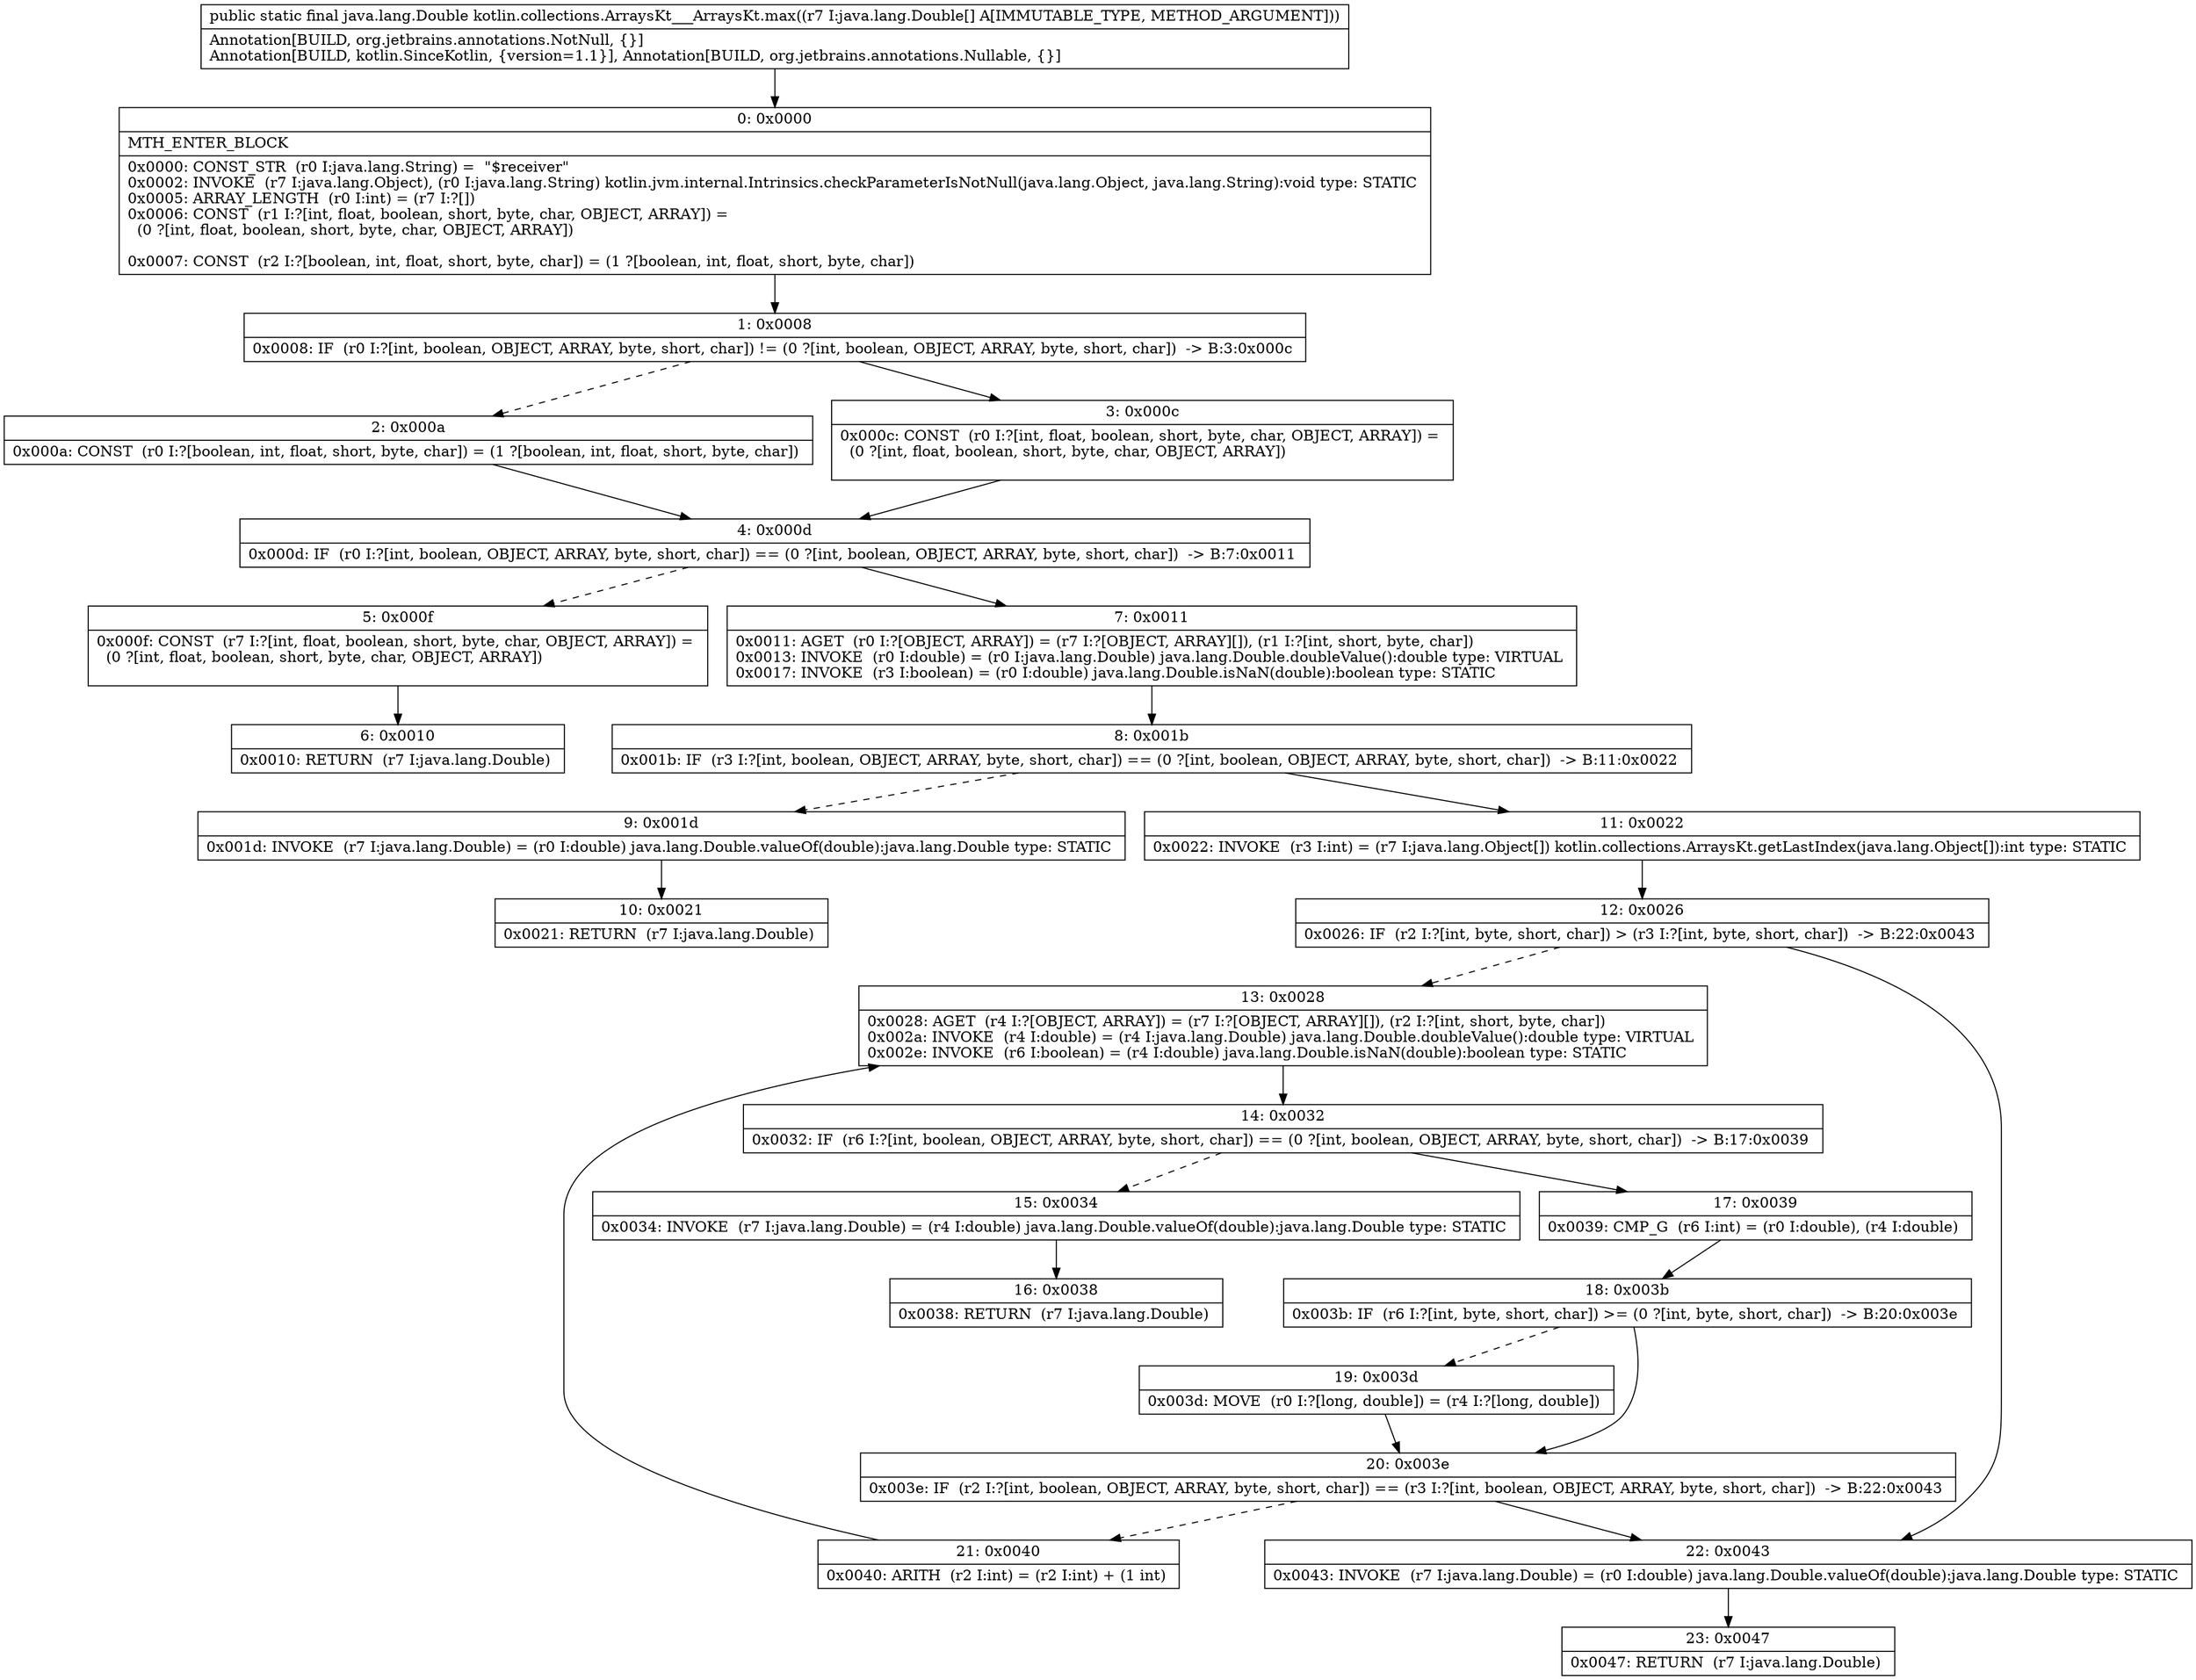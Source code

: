 digraph "CFG forkotlin.collections.ArraysKt___ArraysKt.max([Ljava\/lang\/Double;)Ljava\/lang\/Double;" {
Node_0 [shape=record,label="{0\:\ 0x0000|MTH_ENTER_BLOCK\l|0x0000: CONST_STR  (r0 I:java.lang.String) =  \"$receiver\" \l0x0002: INVOKE  (r7 I:java.lang.Object), (r0 I:java.lang.String) kotlin.jvm.internal.Intrinsics.checkParameterIsNotNull(java.lang.Object, java.lang.String):void type: STATIC \l0x0005: ARRAY_LENGTH  (r0 I:int) = (r7 I:?[]) \l0x0006: CONST  (r1 I:?[int, float, boolean, short, byte, char, OBJECT, ARRAY]) = \l  (0 ?[int, float, boolean, short, byte, char, OBJECT, ARRAY])\l \l0x0007: CONST  (r2 I:?[boolean, int, float, short, byte, char]) = (1 ?[boolean, int, float, short, byte, char]) \l}"];
Node_1 [shape=record,label="{1\:\ 0x0008|0x0008: IF  (r0 I:?[int, boolean, OBJECT, ARRAY, byte, short, char]) != (0 ?[int, boolean, OBJECT, ARRAY, byte, short, char])  \-\> B:3:0x000c \l}"];
Node_2 [shape=record,label="{2\:\ 0x000a|0x000a: CONST  (r0 I:?[boolean, int, float, short, byte, char]) = (1 ?[boolean, int, float, short, byte, char]) \l}"];
Node_3 [shape=record,label="{3\:\ 0x000c|0x000c: CONST  (r0 I:?[int, float, boolean, short, byte, char, OBJECT, ARRAY]) = \l  (0 ?[int, float, boolean, short, byte, char, OBJECT, ARRAY])\l \l}"];
Node_4 [shape=record,label="{4\:\ 0x000d|0x000d: IF  (r0 I:?[int, boolean, OBJECT, ARRAY, byte, short, char]) == (0 ?[int, boolean, OBJECT, ARRAY, byte, short, char])  \-\> B:7:0x0011 \l}"];
Node_5 [shape=record,label="{5\:\ 0x000f|0x000f: CONST  (r7 I:?[int, float, boolean, short, byte, char, OBJECT, ARRAY]) = \l  (0 ?[int, float, boolean, short, byte, char, OBJECT, ARRAY])\l \l}"];
Node_6 [shape=record,label="{6\:\ 0x0010|0x0010: RETURN  (r7 I:java.lang.Double) \l}"];
Node_7 [shape=record,label="{7\:\ 0x0011|0x0011: AGET  (r0 I:?[OBJECT, ARRAY]) = (r7 I:?[OBJECT, ARRAY][]), (r1 I:?[int, short, byte, char]) \l0x0013: INVOKE  (r0 I:double) = (r0 I:java.lang.Double) java.lang.Double.doubleValue():double type: VIRTUAL \l0x0017: INVOKE  (r3 I:boolean) = (r0 I:double) java.lang.Double.isNaN(double):boolean type: STATIC \l}"];
Node_8 [shape=record,label="{8\:\ 0x001b|0x001b: IF  (r3 I:?[int, boolean, OBJECT, ARRAY, byte, short, char]) == (0 ?[int, boolean, OBJECT, ARRAY, byte, short, char])  \-\> B:11:0x0022 \l}"];
Node_9 [shape=record,label="{9\:\ 0x001d|0x001d: INVOKE  (r7 I:java.lang.Double) = (r0 I:double) java.lang.Double.valueOf(double):java.lang.Double type: STATIC \l}"];
Node_10 [shape=record,label="{10\:\ 0x0021|0x0021: RETURN  (r7 I:java.lang.Double) \l}"];
Node_11 [shape=record,label="{11\:\ 0x0022|0x0022: INVOKE  (r3 I:int) = (r7 I:java.lang.Object[]) kotlin.collections.ArraysKt.getLastIndex(java.lang.Object[]):int type: STATIC \l}"];
Node_12 [shape=record,label="{12\:\ 0x0026|0x0026: IF  (r2 I:?[int, byte, short, char]) \> (r3 I:?[int, byte, short, char])  \-\> B:22:0x0043 \l}"];
Node_13 [shape=record,label="{13\:\ 0x0028|0x0028: AGET  (r4 I:?[OBJECT, ARRAY]) = (r7 I:?[OBJECT, ARRAY][]), (r2 I:?[int, short, byte, char]) \l0x002a: INVOKE  (r4 I:double) = (r4 I:java.lang.Double) java.lang.Double.doubleValue():double type: VIRTUAL \l0x002e: INVOKE  (r6 I:boolean) = (r4 I:double) java.lang.Double.isNaN(double):boolean type: STATIC \l}"];
Node_14 [shape=record,label="{14\:\ 0x0032|0x0032: IF  (r6 I:?[int, boolean, OBJECT, ARRAY, byte, short, char]) == (0 ?[int, boolean, OBJECT, ARRAY, byte, short, char])  \-\> B:17:0x0039 \l}"];
Node_15 [shape=record,label="{15\:\ 0x0034|0x0034: INVOKE  (r7 I:java.lang.Double) = (r4 I:double) java.lang.Double.valueOf(double):java.lang.Double type: STATIC \l}"];
Node_16 [shape=record,label="{16\:\ 0x0038|0x0038: RETURN  (r7 I:java.lang.Double) \l}"];
Node_17 [shape=record,label="{17\:\ 0x0039|0x0039: CMP_G  (r6 I:int) = (r0 I:double), (r4 I:double) \l}"];
Node_18 [shape=record,label="{18\:\ 0x003b|0x003b: IF  (r6 I:?[int, byte, short, char]) \>= (0 ?[int, byte, short, char])  \-\> B:20:0x003e \l}"];
Node_19 [shape=record,label="{19\:\ 0x003d|0x003d: MOVE  (r0 I:?[long, double]) = (r4 I:?[long, double]) \l}"];
Node_20 [shape=record,label="{20\:\ 0x003e|0x003e: IF  (r2 I:?[int, boolean, OBJECT, ARRAY, byte, short, char]) == (r3 I:?[int, boolean, OBJECT, ARRAY, byte, short, char])  \-\> B:22:0x0043 \l}"];
Node_21 [shape=record,label="{21\:\ 0x0040|0x0040: ARITH  (r2 I:int) = (r2 I:int) + (1 int) \l}"];
Node_22 [shape=record,label="{22\:\ 0x0043|0x0043: INVOKE  (r7 I:java.lang.Double) = (r0 I:double) java.lang.Double.valueOf(double):java.lang.Double type: STATIC \l}"];
Node_23 [shape=record,label="{23\:\ 0x0047|0x0047: RETURN  (r7 I:java.lang.Double) \l}"];
MethodNode[shape=record,label="{public static final java.lang.Double kotlin.collections.ArraysKt___ArraysKt.max((r7 I:java.lang.Double[] A[IMMUTABLE_TYPE, METHOD_ARGUMENT]))  | Annotation[BUILD, org.jetbrains.annotations.NotNull, \{\}]\lAnnotation[BUILD, kotlin.SinceKotlin, \{version=1.1\}], Annotation[BUILD, org.jetbrains.annotations.Nullable, \{\}]\l}"];
MethodNode -> Node_0;
Node_0 -> Node_1;
Node_1 -> Node_2[style=dashed];
Node_1 -> Node_3;
Node_2 -> Node_4;
Node_3 -> Node_4;
Node_4 -> Node_5[style=dashed];
Node_4 -> Node_7;
Node_5 -> Node_6;
Node_7 -> Node_8;
Node_8 -> Node_9[style=dashed];
Node_8 -> Node_11;
Node_9 -> Node_10;
Node_11 -> Node_12;
Node_12 -> Node_13[style=dashed];
Node_12 -> Node_22;
Node_13 -> Node_14;
Node_14 -> Node_15[style=dashed];
Node_14 -> Node_17;
Node_15 -> Node_16;
Node_17 -> Node_18;
Node_18 -> Node_19[style=dashed];
Node_18 -> Node_20;
Node_19 -> Node_20;
Node_20 -> Node_21[style=dashed];
Node_20 -> Node_22;
Node_21 -> Node_13;
Node_22 -> Node_23;
}

